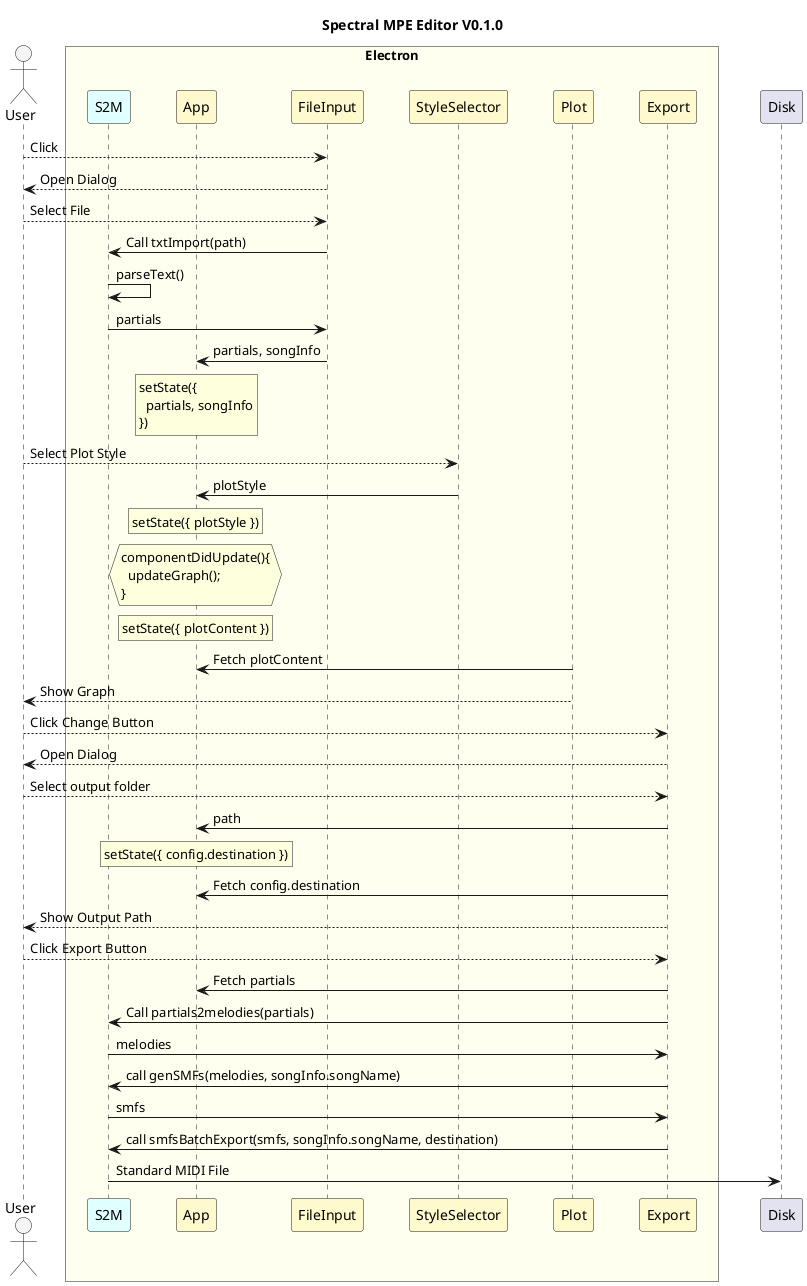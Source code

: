 
@startuml
Title Spectral MPE Editor V0.1.0

skinparam ParticipantPadding 18
skinparam BoxPadding 18
skinparam SequenceTitleFontSize 24
skinparam SequenceBoxFontSize 24
skinparam SequenceBoxFontStyle italic

actor "User" #WhiteSmoke

box "Electron" #Ivory
participant S2M #LightCyan
participant App #LemonChiffon
participant FileInput #LemonChiffon
participant StyleSelector #LemonChiffon
participant Plot #LemonChiffon
participant Export #LemonChiffon
end box

participant Disk

User --> FileInput: Click
FileInput --> User: Open Dialog
User --> FileInput: Select File
FileInput -> S2M: Call txtImport(path)
S2M -> S2M: parseText()
S2M -> FileInput: partials
FileInput -> App: partials, songInfo
rnote over App
setState({
  partials, songInfo
})
end note

User --> StyleSelector: Select Plot Style
StyleSelector -> App: plotStyle
rnote over App
setState({ plotStyle })
end note
hnote over App
componentDidUpdate(){
  updateGraph();
}
end note
rnote over App
setState({ plotContent })
end note
Plot -> App: Fetch plotContent
Plot --> User: Show Graph
User --> Export: Click Change Button
Export --> User: Open Dialog
User --> Export: Select output folder
Export -> App: path
rnote over App
setState({ config.destination })
end note
Export -> App: Fetch config.destination
Export --> User: Show Output Path
User --> Export: Click Export Button
Export -> App: Fetch partials
Export -> S2M: Call partials2melodies(partials)
S2M -> Export: melodies
Export -> S2M: call genSMFs(melodies, songInfo.songName)
S2M -> Export: smfs
Export -> S2M: call smfsBatchExport(smfs, songInfo.songName, destination)
S2M -> Disk: Standard MIDI File

@enduml